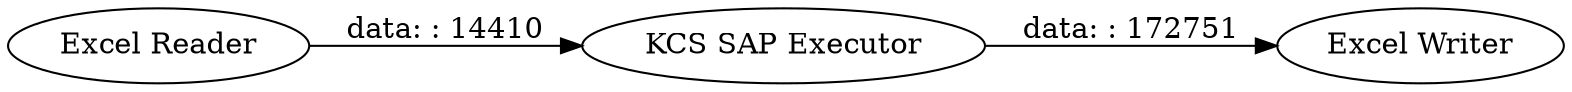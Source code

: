 digraph {
	"-5919735472897962202_3" [label="KCS SAP Executor"]
	"-5919735472897962202_4" [label="Excel Writer"]
	"-5919735472897962202_2" [label="Excel Reader"]
	"-5919735472897962202_2" -> "-5919735472897962202_3" [label="data: : 14410"]
	"-5919735472897962202_3" -> "-5919735472897962202_4" [label="data: : 172751"]
	rankdir=LR
}
